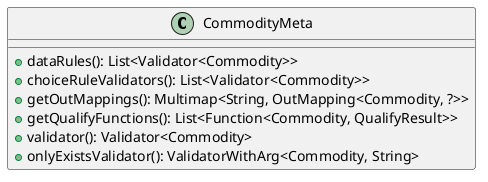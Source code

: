 @startuml

    class CommodityMeta [[CommodityMeta.html]] {
        +dataRules(): List<Validator<Commodity>>
        +choiceRuleValidators(): List<Validator<Commodity>>
        +getOutMappings(): Multimap<String, OutMapping<Commodity, ?>>
        +getQualifyFunctions(): List<Function<Commodity, QualifyResult>>
        +validator(): Validator<Commodity>
        +onlyExistsValidator(): ValidatorWithArg<Commodity, String>
    }

@enduml

